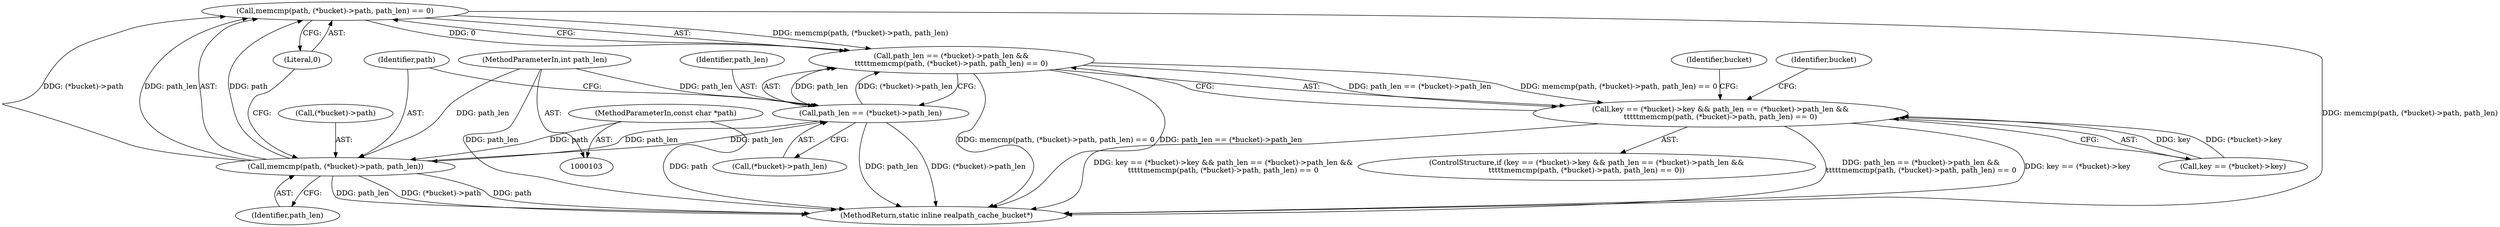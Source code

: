 digraph "0_php_0218acb7e756a469099c4ccfb22bce6c2bd1ef87_0@API" {
"1000216" [label="(Call,memcmp(path, (*bucket)->path, path_len) == 0)"];
"1000217" [label="(Call,memcmp(path, (*bucket)->path, path_len))"];
"1000104" [label="(MethodParameterIn,const char *path)"];
"1000210" [label="(Call,path_len == (*bucket)->path_len)"];
"1000105" [label="(MethodParameterIn,int path_len)"];
"1000209" [label="(Call,path_len == (*bucket)->path_len &&\n\t\t\t\t\tmemcmp(path, (*bucket)->path, path_len) == 0)"];
"1000202" [label="(Call,key == (*bucket)->key && path_len == (*bucket)->path_len &&\n\t\t\t\t\tmemcmp(path, (*bucket)->path, path_len) == 0)"];
"1000104" [label="(MethodParameterIn,const char *path)"];
"1000219" [label="(Call,(*bucket)->path)"];
"1000209" [label="(Call,path_len == (*bucket)->path_len &&\n\t\t\t\t\tmemcmp(path, (*bucket)->path, path_len) == 0)"];
"1000218" [label="(Identifier,path)"];
"1000201" [label="(ControlStructure,if (key == (*bucket)->key && path_len == (*bucket)->path_len &&\n\t\t\t\t\tmemcmp(path, (*bucket)->path, path_len) == 0))"];
"1000240" [label="(MethodReturn,static inline realpath_cache_bucket*)"];
"1000202" [label="(Call,key == (*bucket)->key && path_len == (*bucket)->path_len &&\n\t\t\t\t\tmemcmp(path, (*bucket)->path, path_len) == 0)"];
"1000217" [label="(Call,memcmp(path, (*bucket)->path, path_len))"];
"1000228" [label="(Identifier,bucket)"];
"1000203" [label="(Call,key == (*bucket)->key)"];
"1000212" [label="(Call,(*bucket)->path_len)"];
"1000211" [label="(Identifier,path_len)"];
"1000105" [label="(MethodParameterIn,int path_len)"];
"1000232" [label="(Identifier,bucket)"];
"1000216" [label="(Call,memcmp(path, (*bucket)->path, path_len) == 0)"];
"1000223" [label="(Identifier,path_len)"];
"1000224" [label="(Literal,0)"];
"1000210" [label="(Call,path_len == (*bucket)->path_len)"];
"1000216" -> "1000209"  [label="AST: "];
"1000216" -> "1000224"  [label="CFG: "];
"1000217" -> "1000216"  [label="AST: "];
"1000224" -> "1000216"  [label="AST: "];
"1000209" -> "1000216"  [label="CFG: "];
"1000216" -> "1000240"  [label="DDG: memcmp(path, (*bucket)->path, path_len)"];
"1000216" -> "1000209"  [label="DDG: memcmp(path, (*bucket)->path, path_len)"];
"1000216" -> "1000209"  [label="DDG: 0"];
"1000217" -> "1000216"  [label="DDG: path"];
"1000217" -> "1000216"  [label="DDG: (*bucket)->path"];
"1000217" -> "1000216"  [label="DDG: path_len"];
"1000217" -> "1000223"  [label="CFG: "];
"1000218" -> "1000217"  [label="AST: "];
"1000219" -> "1000217"  [label="AST: "];
"1000223" -> "1000217"  [label="AST: "];
"1000224" -> "1000217"  [label="CFG: "];
"1000217" -> "1000240"  [label="DDG: path_len"];
"1000217" -> "1000240"  [label="DDG: (*bucket)->path"];
"1000217" -> "1000240"  [label="DDG: path"];
"1000217" -> "1000210"  [label="DDG: path_len"];
"1000104" -> "1000217"  [label="DDG: path"];
"1000210" -> "1000217"  [label="DDG: path_len"];
"1000105" -> "1000217"  [label="DDG: path_len"];
"1000104" -> "1000103"  [label="AST: "];
"1000104" -> "1000240"  [label="DDG: path"];
"1000210" -> "1000209"  [label="AST: "];
"1000210" -> "1000212"  [label="CFG: "];
"1000211" -> "1000210"  [label="AST: "];
"1000212" -> "1000210"  [label="AST: "];
"1000218" -> "1000210"  [label="CFG: "];
"1000209" -> "1000210"  [label="CFG: "];
"1000210" -> "1000240"  [label="DDG: (*bucket)->path_len"];
"1000210" -> "1000240"  [label="DDG: path_len"];
"1000210" -> "1000209"  [label="DDG: path_len"];
"1000210" -> "1000209"  [label="DDG: (*bucket)->path_len"];
"1000105" -> "1000210"  [label="DDG: path_len"];
"1000105" -> "1000103"  [label="AST: "];
"1000105" -> "1000240"  [label="DDG: path_len"];
"1000209" -> "1000202"  [label="AST: "];
"1000202" -> "1000209"  [label="CFG: "];
"1000209" -> "1000240"  [label="DDG: memcmp(path, (*bucket)->path, path_len) == 0"];
"1000209" -> "1000240"  [label="DDG: path_len == (*bucket)->path_len"];
"1000209" -> "1000202"  [label="DDG: path_len == (*bucket)->path_len"];
"1000209" -> "1000202"  [label="DDG: memcmp(path, (*bucket)->path, path_len) == 0"];
"1000202" -> "1000201"  [label="AST: "];
"1000202" -> "1000203"  [label="CFG: "];
"1000203" -> "1000202"  [label="AST: "];
"1000228" -> "1000202"  [label="CFG: "];
"1000232" -> "1000202"  [label="CFG: "];
"1000202" -> "1000240"  [label="DDG: path_len == (*bucket)->path_len &&\n\t\t\t\t\tmemcmp(path, (*bucket)->path, path_len) == 0"];
"1000202" -> "1000240"  [label="DDG: key == (*bucket)->key"];
"1000202" -> "1000240"  [label="DDG: key == (*bucket)->key && path_len == (*bucket)->path_len &&\n\t\t\t\t\tmemcmp(path, (*bucket)->path, path_len) == 0"];
"1000203" -> "1000202"  [label="DDG: key"];
"1000203" -> "1000202"  [label="DDG: (*bucket)->key"];
}
